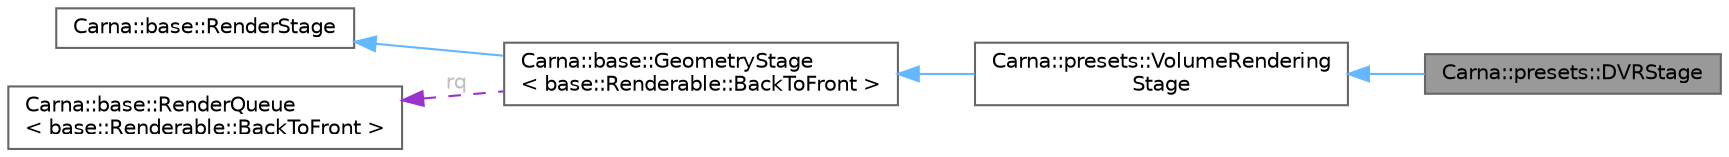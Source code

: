 digraph "Carna::presets::DVRStage"
{
 // LATEX_PDF_SIZE
  bgcolor="transparent";
  edge [fontname=Helvetica,fontsize=10,labelfontname=Helvetica,labelfontsize=10];
  node [fontname=Helvetica,fontsize=10,shape=box,height=0.2,width=0.4];
  rankdir="LR";
  Node1 [id="Node000001",label="Carna::presets::DVRStage",height=0.2,width=0.4,color="gray40", fillcolor="grey60", style="filled", fontcolor="black",tooltip="Performs direct volume renderings of the volume geometries in the scene."];
  Node2 -> Node1 [id="edge1_Node000001_Node000002",dir="back",color="steelblue1",style="solid",tooltip=" "];
  Node2 [id="Node000002",label="Carna::presets::VolumeRendering\lStage",height=0.2,width=0.4,color="gray40", fillcolor="white", style="filled",URL="$classCarna_1_1presets_1_1VolumeRenderingStage.html",tooltip="Defines abstract base class for rendering stages that render volume geometries in the scene."];
  Node3 -> Node2 [id="edge2_Node000002_Node000003",dir="back",color="steelblue1",style="solid",tooltip=" "];
  Node3 [id="Node000003",label="Carna::base::GeometryStage\l\< base::Renderable::BackToFront \>",height=0.2,width=0.4,color="gray40", fillcolor="white", style="filled",URL="$classCarna_1_1base_1_1GeometryStage.html",tooltip=" "];
  Node4 -> Node3 [id="edge3_Node000003_Node000004",dir="back",color="steelblue1",style="solid",tooltip=" "];
  Node4 [id="Node000004",label="Carna::base::RenderStage",height=0.2,width=0.4,color="gray40", fillcolor="white", style="filled",URL="$classCarna_1_1base_1_1RenderStage.html",tooltip="Base abstract class of each rendering stage. Refer to the documentation of the rendering process."];
  Node5 -> Node3 [id="edge4_Node000003_Node000005",dir="back",color="darkorchid3",style="dashed",tooltip=" ",label=" rq",fontcolor="grey" ];
  Node5 [id="Node000005",label="Carna::base::RenderQueue\l\< base::Renderable::BackToFront \>",height=0.2,width=0.4,color="gray40", fillcolor="white", style="filled",URL="$classCarna_1_1base_1_1RenderQueue.html",tooltip=" "];
}

